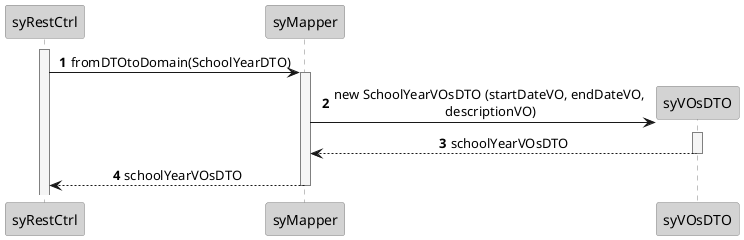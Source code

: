 @startuml
autonumber

skinparam {
    SequenceLifeLineBorderColor gray
    SequenceParticipantBorderColor gray
    DefaultTextAlignment center
}

participant "syRestCtrl" as C #lightgray
participant "syMapper" as SYM #lightgray
participant "syVOsDTO" as SYDTO #lightgray

activate C #whitesmoke
C -> SYM: fromDTOtoDomain(SchoolYearDTO)
activate SYM #whitesmoke
SYM -> SYDTO**: new SchoolYearVOsDTO (startDateVO, endDateVO,\n descriptionVO)
activate SYDTO #whitesmoke
SYDTO --> SYM: schoolYearVOsDTO
deactivate SYDTO #whitesmoke
SYM --> C: schoolYearVOsDTO
deactivate SYM #whitesmoke

@enduml